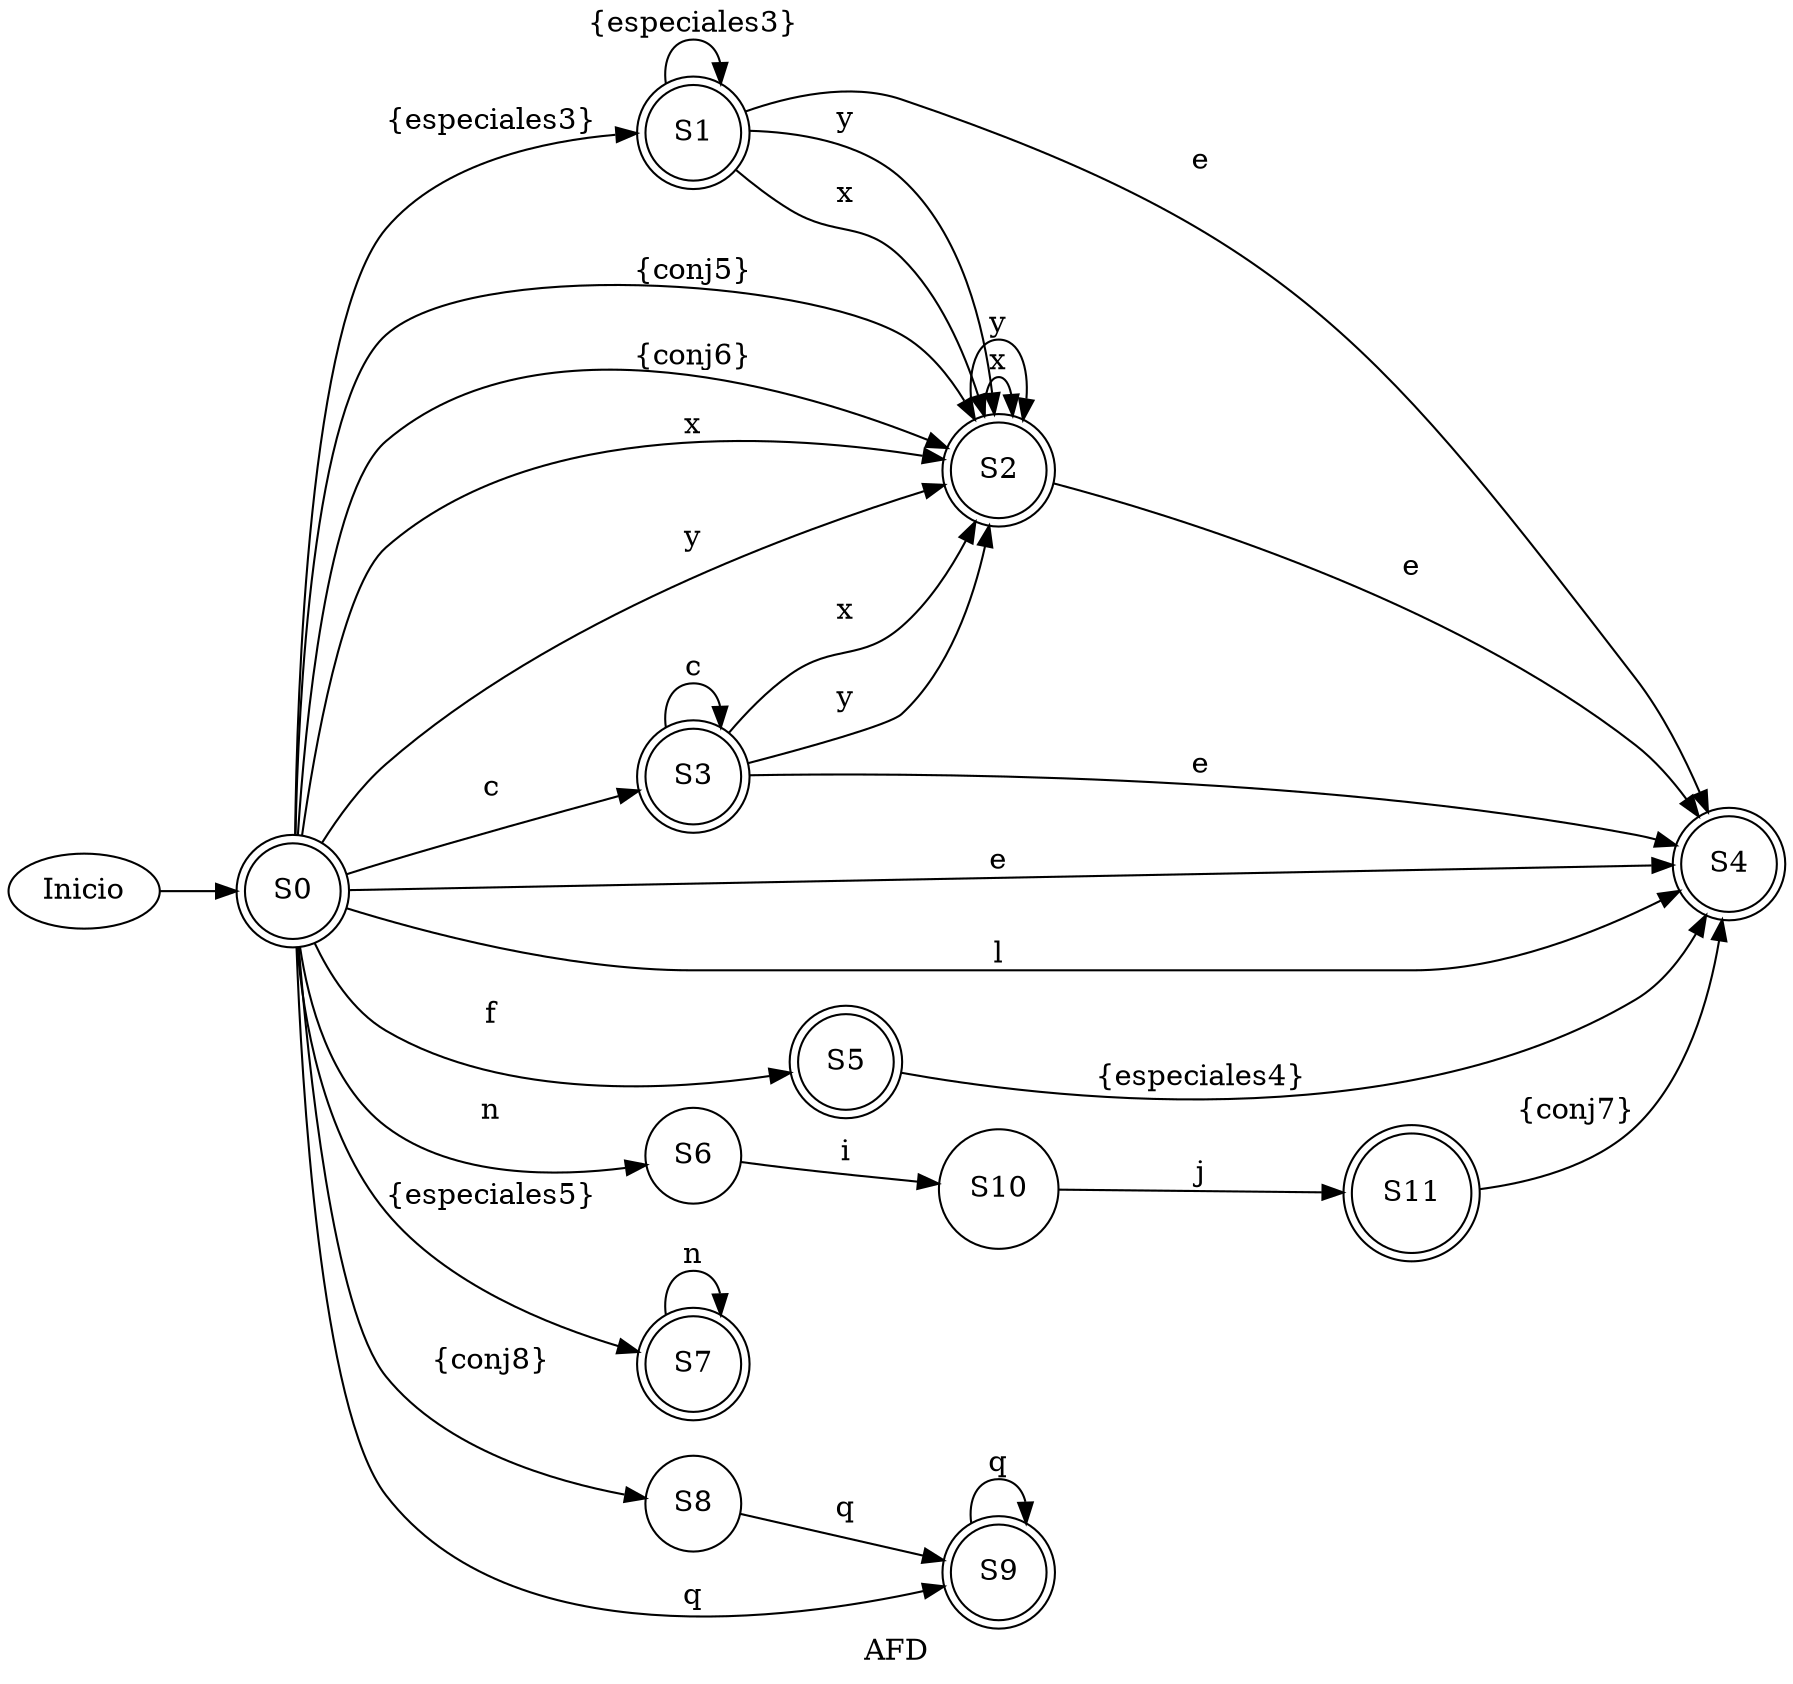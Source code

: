 digraph G {
 rankdir=LR;
 label="AFD"; 
nodex [style=invisible label = ""];
nodeS0 [shape=circle label=S0];
nodeS1 [shape=circle label=S1];
nodeS2 [shape=circle label=S2];
nodeS3 [shape=circle label=S3];
nodeS4 [shape=circle label=S4];
nodeS5 [shape=circle label=S5];
nodeS6 [shape=circle label=S6];
nodeS7 [shape=circle label=S7];
nodeS8 [shape=circle label=S8];
nodeS9 [shape=circle label=S9];
nodeS10 [shape=circle label=S10];
nodeS11 [shape=circle label=S11];
Inicio->nodeS0;
 nodeS0 -> nodeS1 [label="{especiales3}"];

 nodeS0 -> nodeS2 [label="{conj5}"];

 nodeS0 -> nodeS3 [label="c"];

 nodeS0 -> nodeS2 [label="{conj6}"];

 nodeS0 -> nodeS2 [label="x"];

 nodeS0 -> nodeS2 [label="y"];

 nodeS0 -> nodeS4 [label="e"];

 nodeS0 -> nodeS5 [label="f"];

 nodeS0 -> nodeS6 [label="n"];

 nodeS0 -> nodeS4 [label="l"];

 nodeS0 -> nodeS7 [label="{especiales5}"];

 nodeS0 -> nodeS8 [label="{conj8}"];

 nodeS0 -> nodeS9 [label="q"];
nodeS0 [shape=doublecircle label=S0];

 nodeS1 -> nodeS1 [label="{especiales3}"];

 nodeS1 -> nodeS2 [label="x"];

 nodeS1 -> nodeS2 [label="y"];

 nodeS1 -> nodeS4 [label="e"];
nodeS1 [shape=doublecircle label=S1];

 nodeS2 -> nodeS2 [label="x"];

 nodeS2 -> nodeS2 [label="y"];

 nodeS2 -> nodeS4 [label="e"];
nodeS2 [shape=doublecircle label=S2];

 nodeS3 -> nodeS3 [label="c"];

 nodeS3 -> nodeS2 [label="x"];

 nodeS3 -> nodeS2 [label="y"];

 nodeS3 -> nodeS4 [label="e"];
nodeS3 [shape=doublecircle label=S3];
nodeS4 [shape=doublecircle label=S4];

 nodeS5 -> nodeS4 [label="{especiales4}"];
nodeS5 [shape=doublecircle label=S5];

 nodeS6 -> nodeS10 [label="i"];

 nodeS7 -> nodeS7 [label="n"];
nodeS7 [shape=doublecircle label=S7];

 nodeS8 -> nodeS9 [label="q"];

 nodeS9 -> nodeS9 [label="q"];
nodeS9 [shape=doublecircle label=S9];

 nodeS10 -> nodeS11 [label="j"];

 nodeS11 -> nodeS4 [label="{conj7}"];
nodeS11 [shape=doublecircle label=S11];
}